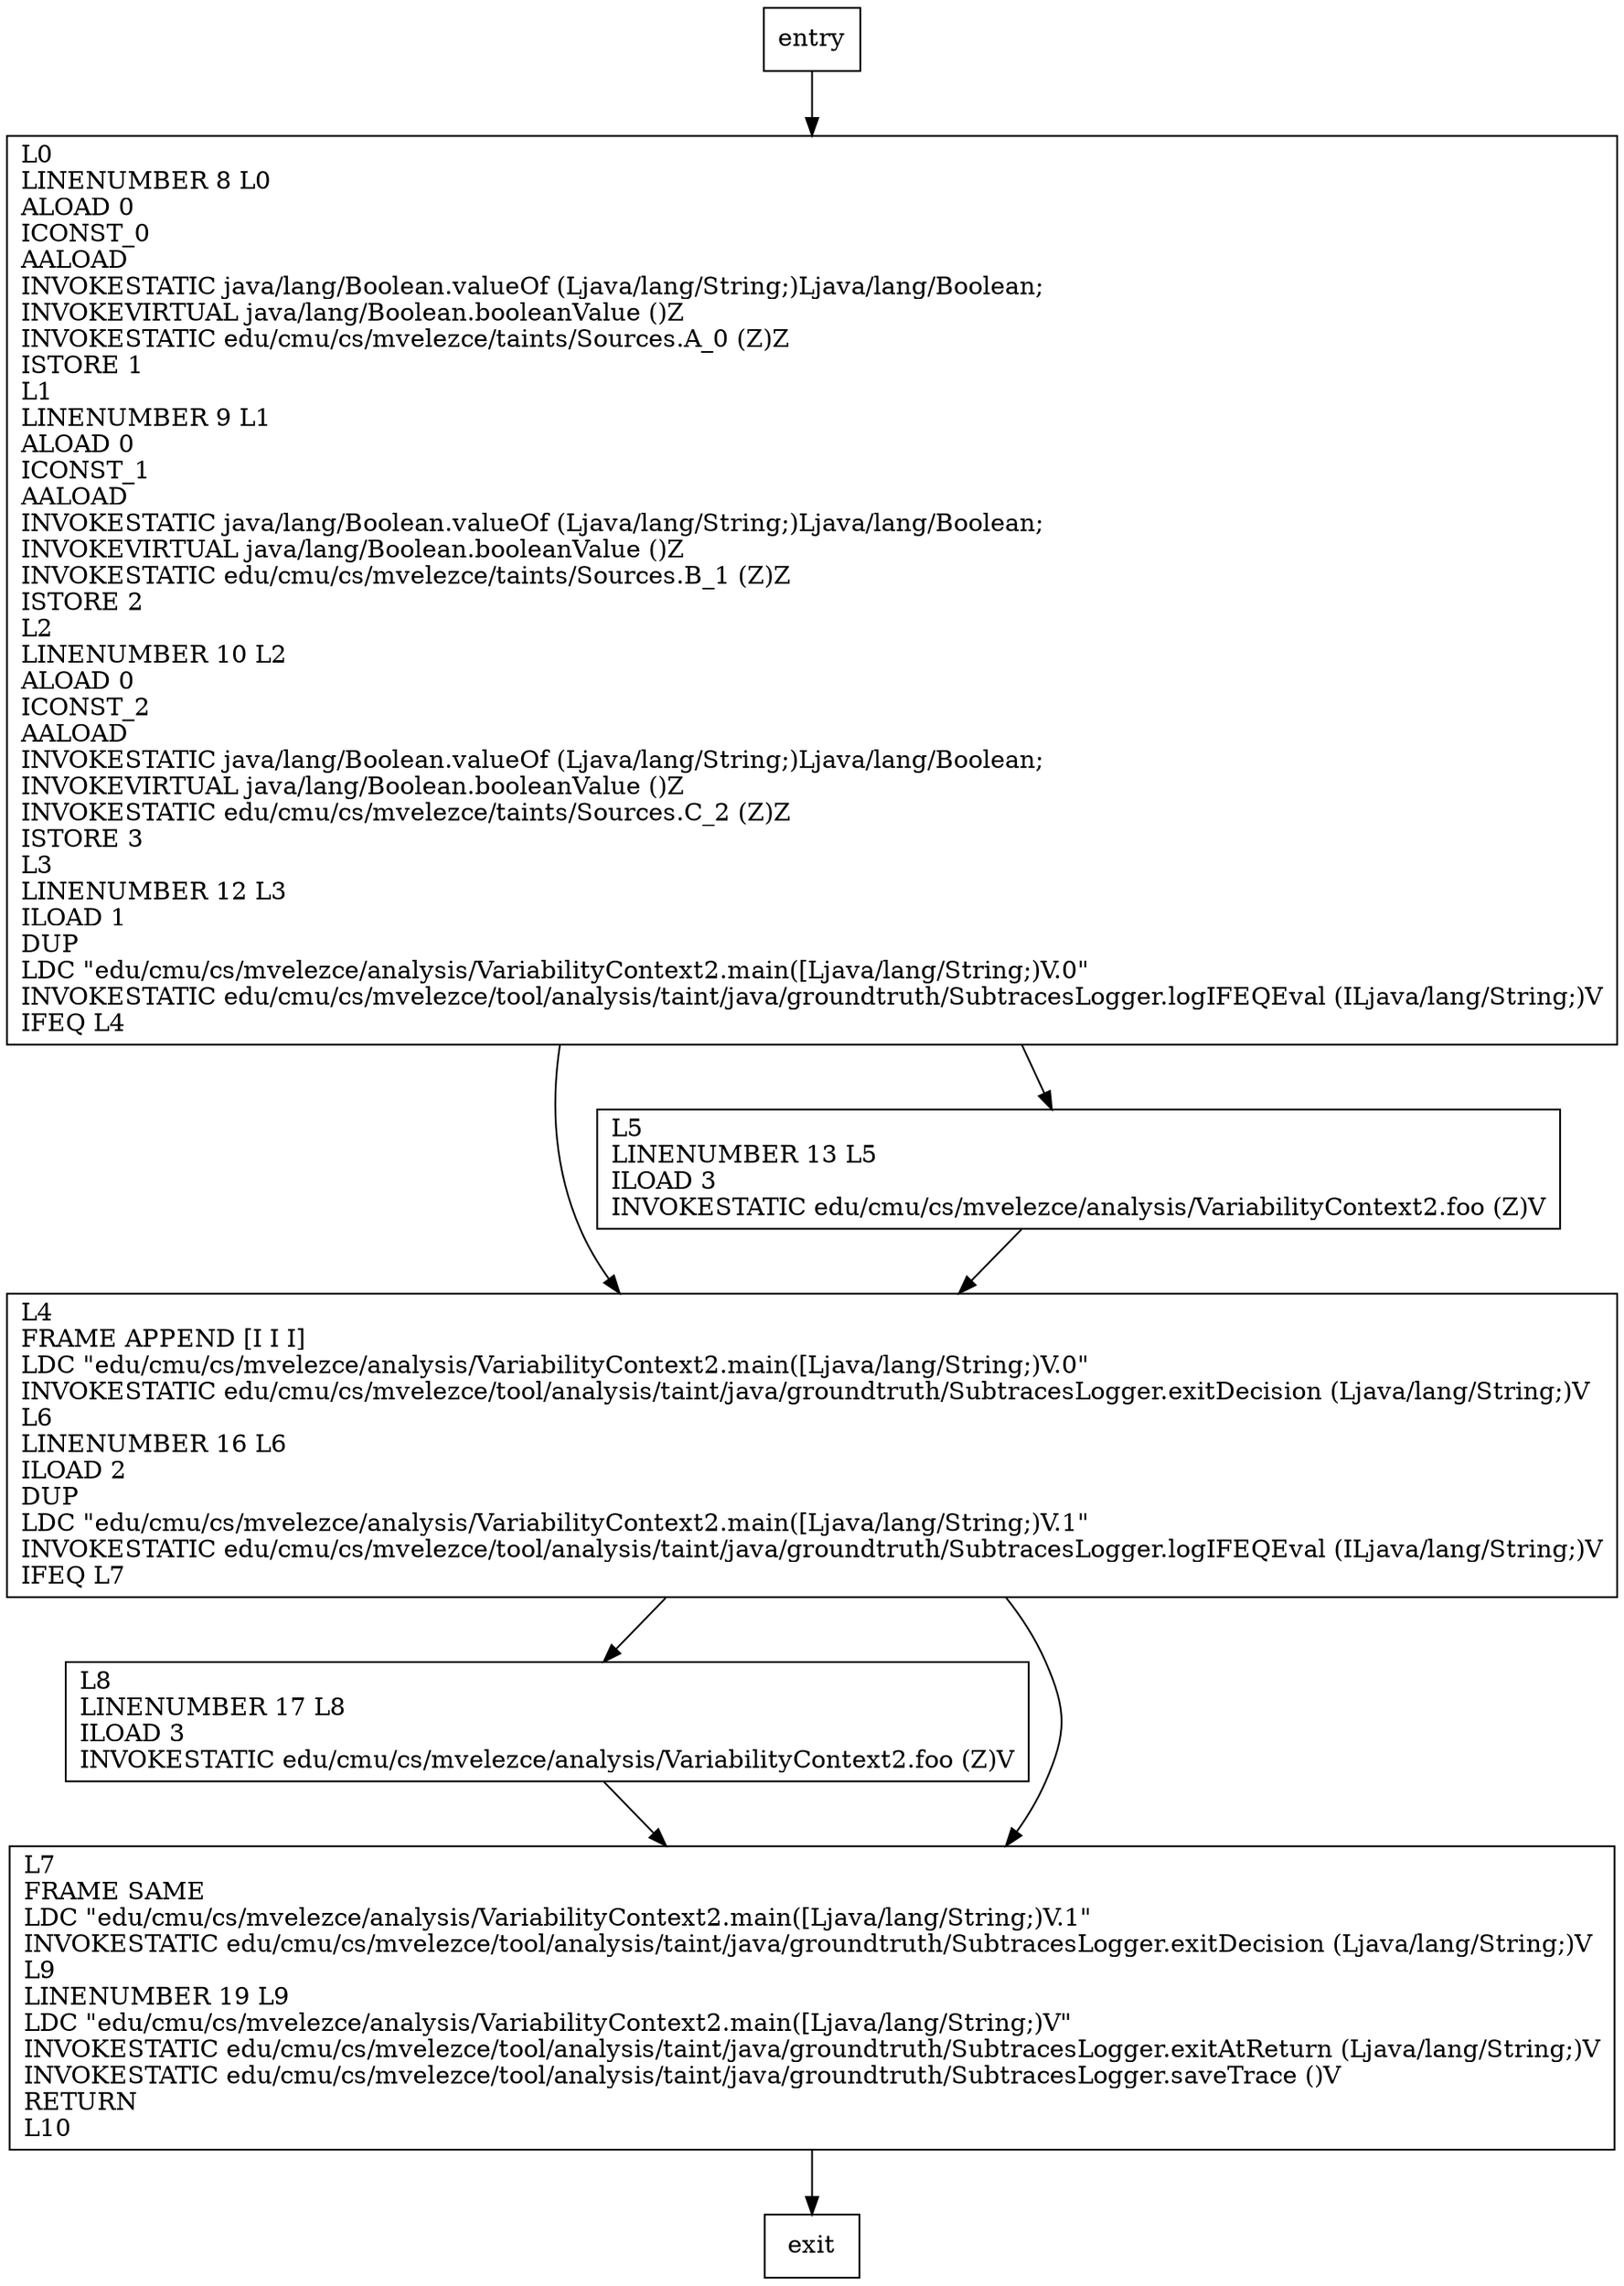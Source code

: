 digraph main {
node [shape=record];
1917210406 [label="L4\lFRAME APPEND [I I I]\lLDC \"edu/cmu/cs/mvelezce/analysis/VariabilityContext2.main([Ljava/lang/String;)V.0\"\lINVOKESTATIC edu/cmu/cs/mvelezce/tool/analysis/taint/java/groundtruth/SubtracesLogger.exitDecision (Ljava/lang/String;)V\lL6\lLINENUMBER 16 L6\lILOAD 2\lDUP\lLDC \"edu/cmu/cs/mvelezce/analysis/VariabilityContext2.main([Ljava/lang/String;)V.1\"\lINVOKESTATIC edu/cmu/cs/mvelezce/tool/analysis/taint/java/groundtruth/SubtracesLogger.logIFEQEval (ILjava/lang/String;)V\lIFEQ L7\l"];
1226630338 [label="L5\lLINENUMBER 13 L5\lILOAD 3\lINVOKESTATIC edu/cmu/cs/mvelezce/analysis/VariabilityContext2.foo (Z)V\l"];
705717997 [label="L8\lLINENUMBER 17 L8\lILOAD 3\lINVOKESTATIC edu/cmu/cs/mvelezce/analysis/VariabilityContext2.foo (Z)V\l"];
339591226 [label="L0\lLINENUMBER 8 L0\lALOAD 0\lICONST_0\lAALOAD\lINVOKESTATIC java/lang/Boolean.valueOf (Ljava/lang/String;)Ljava/lang/Boolean;\lINVOKEVIRTUAL java/lang/Boolean.booleanValue ()Z\lINVOKESTATIC edu/cmu/cs/mvelezce/taints/Sources.A_0 (Z)Z\lISTORE 1\lL1\lLINENUMBER 9 L1\lALOAD 0\lICONST_1\lAALOAD\lINVOKESTATIC java/lang/Boolean.valueOf (Ljava/lang/String;)Ljava/lang/Boolean;\lINVOKEVIRTUAL java/lang/Boolean.booleanValue ()Z\lINVOKESTATIC edu/cmu/cs/mvelezce/taints/Sources.B_1 (Z)Z\lISTORE 2\lL2\lLINENUMBER 10 L2\lALOAD 0\lICONST_2\lAALOAD\lINVOKESTATIC java/lang/Boolean.valueOf (Ljava/lang/String;)Ljava/lang/Boolean;\lINVOKEVIRTUAL java/lang/Boolean.booleanValue ()Z\lINVOKESTATIC edu/cmu/cs/mvelezce/taints/Sources.C_2 (Z)Z\lISTORE 3\lL3\lLINENUMBER 12 L3\lILOAD 1\lDUP\lLDC \"edu/cmu/cs/mvelezce/analysis/VariabilityContext2.main([Ljava/lang/String;)V.0\"\lINVOKESTATIC edu/cmu/cs/mvelezce/tool/analysis/taint/java/groundtruth/SubtracesLogger.logIFEQEval (ILjava/lang/String;)V\lIFEQ L4\l"];
1356218589 [label="L7\lFRAME SAME\lLDC \"edu/cmu/cs/mvelezce/analysis/VariabilityContext2.main([Ljava/lang/String;)V.1\"\lINVOKESTATIC edu/cmu/cs/mvelezce/tool/analysis/taint/java/groundtruth/SubtracesLogger.exitDecision (Ljava/lang/String;)V\lL9\lLINENUMBER 19 L9\lLDC \"edu/cmu/cs/mvelezce/analysis/VariabilityContext2.main([Ljava/lang/String;)V\"\lINVOKESTATIC edu/cmu/cs/mvelezce/tool/analysis/taint/java/groundtruth/SubtracesLogger.exitAtReturn (Ljava/lang/String;)V\lINVOKESTATIC edu/cmu/cs/mvelezce/tool/analysis/taint/java/groundtruth/SubtracesLogger.saveTrace ()V\lRETURN\lL10\l"];
entry;
exit;
1917210406 -> 705717997;
1917210406 -> 1356218589;
entry -> 339591226;
1226630338 -> 1917210406;
705717997 -> 1356218589;
339591226 -> 1917210406;
339591226 -> 1226630338;
1356218589 -> exit;
}
